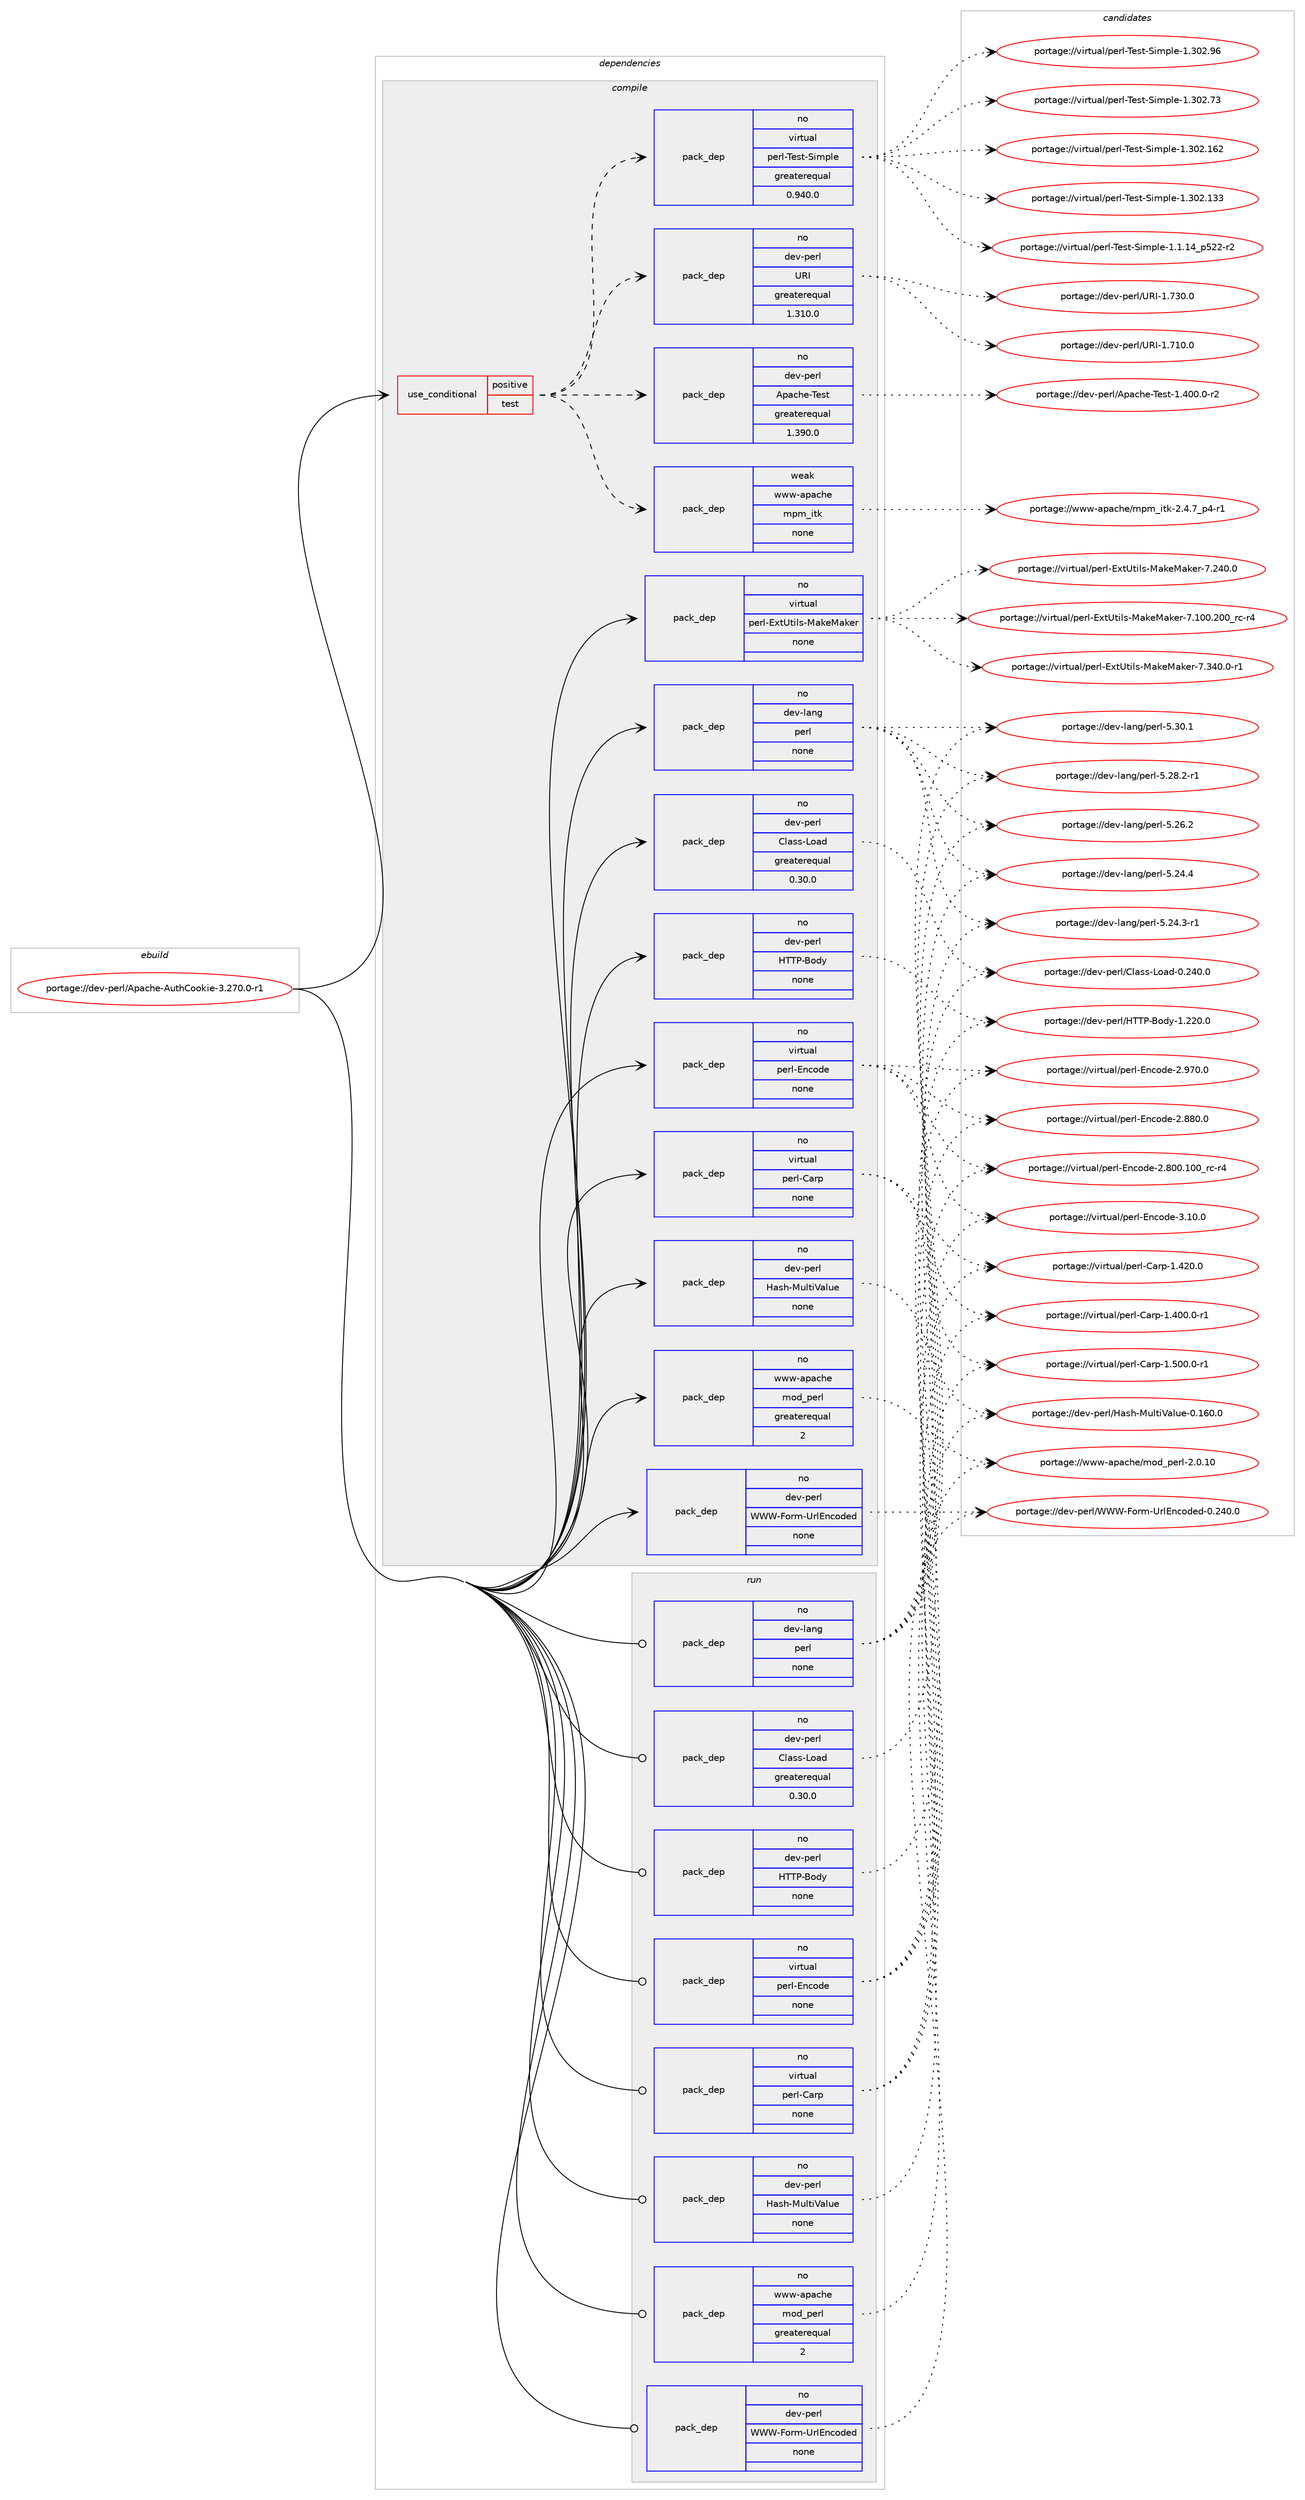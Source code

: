 digraph prolog {

# *************
# Graph options
# *************

newrank=true;
concentrate=true;
compound=true;
graph [rankdir=LR,fontname=Helvetica,fontsize=10,ranksep=1.5];#, ranksep=2.5, nodesep=0.2];
edge  [arrowhead=vee];
node  [fontname=Helvetica,fontsize=10];

# **********
# The ebuild
# **********

subgraph cluster_leftcol {
color=gray;
label=<<i>ebuild</i>>;
id [label="portage://dev-perl/Apache-AuthCookie-3.270.0-r1", color=red, width=4, href="../dev-perl/Apache-AuthCookie-3.270.0-r1.svg"];
}

# ****************
# The dependencies
# ****************

subgraph cluster_midcol {
color=gray;
label=<<i>dependencies</i>>;
subgraph cluster_compile {
fillcolor="#eeeeee";
style=filled;
label=<<i>compile</i>>;
subgraph cond122751 {
dependency500552 [label=<<TABLE BORDER="0" CELLBORDER="1" CELLSPACING="0" CELLPADDING="4"><TR><TD ROWSPAN="3" CELLPADDING="10">use_conditional</TD></TR><TR><TD>positive</TD></TR><TR><TD>test</TD></TR></TABLE>>, shape=none, color=red];
subgraph pack372694 {
dependency500553 [label=<<TABLE BORDER="0" CELLBORDER="1" CELLSPACING="0" CELLPADDING="4" WIDTH="220"><TR><TD ROWSPAN="6" CELLPADDING="30">pack_dep</TD></TR><TR><TD WIDTH="110">no</TD></TR><TR><TD>dev-perl</TD></TR><TR><TD>Apache-Test</TD></TR><TR><TD>greaterequal</TD></TR><TR><TD>1.390.0</TD></TR></TABLE>>, shape=none, color=blue];
}
dependency500552:e -> dependency500553:w [weight=20,style="dashed",arrowhead="vee"];
subgraph pack372695 {
dependency500554 [label=<<TABLE BORDER="0" CELLBORDER="1" CELLSPACING="0" CELLPADDING="4" WIDTH="220"><TR><TD ROWSPAN="6" CELLPADDING="30">pack_dep</TD></TR><TR><TD WIDTH="110">no</TD></TR><TR><TD>dev-perl</TD></TR><TR><TD>URI</TD></TR><TR><TD>greaterequal</TD></TR><TR><TD>1.310.0</TD></TR></TABLE>>, shape=none, color=blue];
}
dependency500552:e -> dependency500554:w [weight=20,style="dashed",arrowhead="vee"];
subgraph pack372696 {
dependency500555 [label=<<TABLE BORDER="0" CELLBORDER="1" CELLSPACING="0" CELLPADDING="4" WIDTH="220"><TR><TD ROWSPAN="6" CELLPADDING="30">pack_dep</TD></TR><TR><TD WIDTH="110">no</TD></TR><TR><TD>virtual</TD></TR><TR><TD>perl-Test-Simple</TD></TR><TR><TD>greaterequal</TD></TR><TR><TD>0.940.0</TD></TR></TABLE>>, shape=none, color=blue];
}
dependency500552:e -> dependency500555:w [weight=20,style="dashed",arrowhead="vee"];
subgraph pack372697 {
dependency500556 [label=<<TABLE BORDER="0" CELLBORDER="1" CELLSPACING="0" CELLPADDING="4" WIDTH="220"><TR><TD ROWSPAN="6" CELLPADDING="30">pack_dep</TD></TR><TR><TD WIDTH="110">weak</TD></TR><TR><TD>www-apache</TD></TR><TR><TD>mpm_itk</TD></TR><TR><TD>none</TD></TR><TR><TD></TD></TR></TABLE>>, shape=none, color=blue];
}
dependency500552:e -> dependency500556:w [weight=20,style="dashed",arrowhead="vee"];
}
id:e -> dependency500552:w [weight=20,style="solid",arrowhead="vee"];
subgraph pack372698 {
dependency500557 [label=<<TABLE BORDER="0" CELLBORDER="1" CELLSPACING="0" CELLPADDING="4" WIDTH="220"><TR><TD ROWSPAN="6" CELLPADDING="30">pack_dep</TD></TR><TR><TD WIDTH="110">no</TD></TR><TR><TD>dev-lang</TD></TR><TR><TD>perl</TD></TR><TR><TD>none</TD></TR><TR><TD></TD></TR></TABLE>>, shape=none, color=blue];
}
id:e -> dependency500557:w [weight=20,style="solid",arrowhead="vee"];
subgraph pack372699 {
dependency500558 [label=<<TABLE BORDER="0" CELLBORDER="1" CELLSPACING="0" CELLPADDING="4" WIDTH="220"><TR><TD ROWSPAN="6" CELLPADDING="30">pack_dep</TD></TR><TR><TD WIDTH="110">no</TD></TR><TR><TD>dev-perl</TD></TR><TR><TD>Class-Load</TD></TR><TR><TD>greaterequal</TD></TR><TR><TD>0.30.0</TD></TR></TABLE>>, shape=none, color=blue];
}
id:e -> dependency500558:w [weight=20,style="solid",arrowhead="vee"];
subgraph pack372700 {
dependency500559 [label=<<TABLE BORDER="0" CELLBORDER="1" CELLSPACING="0" CELLPADDING="4" WIDTH="220"><TR><TD ROWSPAN="6" CELLPADDING="30">pack_dep</TD></TR><TR><TD WIDTH="110">no</TD></TR><TR><TD>dev-perl</TD></TR><TR><TD>HTTP-Body</TD></TR><TR><TD>none</TD></TR><TR><TD></TD></TR></TABLE>>, shape=none, color=blue];
}
id:e -> dependency500559:w [weight=20,style="solid",arrowhead="vee"];
subgraph pack372701 {
dependency500560 [label=<<TABLE BORDER="0" CELLBORDER="1" CELLSPACING="0" CELLPADDING="4" WIDTH="220"><TR><TD ROWSPAN="6" CELLPADDING="30">pack_dep</TD></TR><TR><TD WIDTH="110">no</TD></TR><TR><TD>dev-perl</TD></TR><TR><TD>Hash-MultiValue</TD></TR><TR><TD>none</TD></TR><TR><TD></TD></TR></TABLE>>, shape=none, color=blue];
}
id:e -> dependency500560:w [weight=20,style="solid",arrowhead="vee"];
subgraph pack372702 {
dependency500561 [label=<<TABLE BORDER="0" CELLBORDER="1" CELLSPACING="0" CELLPADDING="4" WIDTH="220"><TR><TD ROWSPAN="6" CELLPADDING="30">pack_dep</TD></TR><TR><TD WIDTH="110">no</TD></TR><TR><TD>dev-perl</TD></TR><TR><TD>WWW-Form-UrlEncoded</TD></TR><TR><TD>none</TD></TR><TR><TD></TD></TR></TABLE>>, shape=none, color=blue];
}
id:e -> dependency500561:w [weight=20,style="solid",arrowhead="vee"];
subgraph pack372703 {
dependency500562 [label=<<TABLE BORDER="0" CELLBORDER="1" CELLSPACING="0" CELLPADDING="4" WIDTH="220"><TR><TD ROWSPAN="6" CELLPADDING="30">pack_dep</TD></TR><TR><TD WIDTH="110">no</TD></TR><TR><TD>virtual</TD></TR><TR><TD>perl-Carp</TD></TR><TR><TD>none</TD></TR><TR><TD></TD></TR></TABLE>>, shape=none, color=blue];
}
id:e -> dependency500562:w [weight=20,style="solid",arrowhead="vee"];
subgraph pack372704 {
dependency500563 [label=<<TABLE BORDER="0" CELLBORDER="1" CELLSPACING="0" CELLPADDING="4" WIDTH="220"><TR><TD ROWSPAN="6" CELLPADDING="30">pack_dep</TD></TR><TR><TD WIDTH="110">no</TD></TR><TR><TD>virtual</TD></TR><TR><TD>perl-Encode</TD></TR><TR><TD>none</TD></TR><TR><TD></TD></TR></TABLE>>, shape=none, color=blue];
}
id:e -> dependency500563:w [weight=20,style="solid",arrowhead="vee"];
subgraph pack372705 {
dependency500564 [label=<<TABLE BORDER="0" CELLBORDER="1" CELLSPACING="0" CELLPADDING="4" WIDTH="220"><TR><TD ROWSPAN="6" CELLPADDING="30">pack_dep</TD></TR><TR><TD WIDTH="110">no</TD></TR><TR><TD>virtual</TD></TR><TR><TD>perl-ExtUtils-MakeMaker</TD></TR><TR><TD>none</TD></TR><TR><TD></TD></TR></TABLE>>, shape=none, color=blue];
}
id:e -> dependency500564:w [weight=20,style="solid",arrowhead="vee"];
subgraph pack372706 {
dependency500565 [label=<<TABLE BORDER="0" CELLBORDER="1" CELLSPACING="0" CELLPADDING="4" WIDTH="220"><TR><TD ROWSPAN="6" CELLPADDING="30">pack_dep</TD></TR><TR><TD WIDTH="110">no</TD></TR><TR><TD>www-apache</TD></TR><TR><TD>mod_perl</TD></TR><TR><TD>greaterequal</TD></TR><TR><TD>2</TD></TR></TABLE>>, shape=none, color=blue];
}
id:e -> dependency500565:w [weight=20,style="solid",arrowhead="vee"];
}
subgraph cluster_compileandrun {
fillcolor="#eeeeee";
style=filled;
label=<<i>compile and run</i>>;
}
subgraph cluster_run {
fillcolor="#eeeeee";
style=filled;
label=<<i>run</i>>;
subgraph pack372707 {
dependency500566 [label=<<TABLE BORDER="0" CELLBORDER="1" CELLSPACING="0" CELLPADDING="4" WIDTH="220"><TR><TD ROWSPAN="6" CELLPADDING="30">pack_dep</TD></TR><TR><TD WIDTH="110">no</TD></TR><TR><TD>dev-lang</TD></TR><TR><TD>perl</TD></TR><TR><TD>none</TD></TR><TR><TD></TD></TR></TABLE>>, shape=none, color=blue];
}
id:e -> dependency500566:w [weight=20,style="solid",arrowhead="odot"];
subgraph pack372708 {
dependency500567 [label=<<TABLE BORDER="0" CELLBORDER="1" CELLSPACING="0" CELLPADDING="4" WIDTH="220"><TR><TD ROWSPAN="6" CELLPADDING="30">pack_dep</TD></TR><TR><TD WIDTH="110">no</TD></TR><TR><TD>dev-perl</TD></TR><TR><TD>Class-Load</TD></TR><TR><TD>greaterequal</TD></TR><TR><TD>0.30.0</TD></TR></TABLE>>, shape=none, color=blue];
}
id:e -> dependency500567:w [weight=20,style="solid",arrowhead="odot"];
subgraph pack372709 {
dependency500568 [label=<<TABLE BORDER="0" CELLBORDER="1" CELLSPACING="0" CELLPADDING="4" WIDTH="220"><TR><TD ROWSPAN="6" CELLPADDING="30">pack_dep</TD></TR><TR><TD WIDTH="110">no</TD></TR><TR><TD>dev-perl</TD></TR><TR><TD>HTTP-Body</TD></TR><TR><TD>none</TD></TR><TR><TD></TD></TR></TABLE>>, shape=none, color=blue];
}
id:e -> dependency500568:w [weight=20,style="solid",arrowhead="odot"];
subgraph pack372710 {
dependency500569 [label=<<TABLE BORDER="0" CELLBORDER="1" CELLSPACING="0" CELLPADDING="4" WIDTH="220"><TR><TD ROWSPAN="6" CELLPADDING="30">pack_dep</TD></TR><TR><TD WIDTH="110">no</TD></TR><TR><TD>dev-perl</TD></TR><TR><TD>Hash-MultiValue</TD></TR><TR><TD>none</TD></TR><TR><TD></TD></TR></TABLE>>, shape=none, color=blue];
}
id:e -> dependency500569:w [weight=20,style="solid",arrowhead="odot"];
subgraph pack372711 {
dependency500570 [label=<<TABLE BORDER="0" CELLBORDER="1" CELLSPACING="0" CELLPADDING="4" WIDTH="220"><TR><TD ROWSPAN="6" CELLPADDING="30">pack_dep</TD></TR><TR><TD WIDTH="110">no</TD></TR><TR><TD>dev-perl</TD></TR><TR><TD>WWW-Form-UrlEncoded</TD></TR><TR><TD>none</TD></TR><TR><TD></TD></TR></TABLE>>, shape=none, color=blue];
}
id:e -> dependency500570:w [weight=20,style="solid",arrowhead="odot"];
subgraph pack372712 {
dependency500571 [label=<<TABLE BORDER="0" CELLBORDER="1" CELLSPACING="0" CELLPADDING="4" WIDTH="220"><TR><TD ROWSPAN="6" CELLPADDING="30">pack_dep</TD></TR><TR><TD WIDTH="110">no</TD></TR><TR><TD>virtual</TD></TR><TR><TD>perl-Carp</TD></TR><TR><TD>none</TD></TR><TR><TD></TD></TR></TABLE>>, shape=none, color=blue];
}
id:e -> dependency500571:w [weight=20,style="solid",arrowhead="odot"];
subgraph pack372713 {
dependency500572 [label=<<TABLE BORDER="0" CELLBORDER="1" CELLSPACING="0" CELLPADDING="4" WIDTH="220"><TR><TD ROWSPAN="6" CELLPADDING="30">pack_dep</TD></TR><TR><TD WIDTH="110">no</TD></TR><TR><TD>virtual</TD></TR><TR><TD>perl-Encode</TD></TR><TR><TD>none</TD></TR><TR><TD></TD></TR></TABLE>>, shape=none, color=blue];
}
id:e -> dependency500572:w [weight=20,style="solid",arrowhead="odot"];
subgraph pack372714 {
dependency500573 [label=<<TABLE BORDER="0" CELLBORDER="1" CELLSPACING="0" CELLPADDING="4" WIDTH="220"><TR><TD ROWSPAN="6" CELLPADDING="30">pack_dep</TD></TR><TR><TD WIDTH="110">no</TD></TR><TR><TD>www-apache</TD></TR><TR><TD>mod_perl</TD></TR><TR><TD>greaterequal</TD></TR><TR><TD>2</TD></TR></TABLE>>, shape=none, color=blue];
}
id:e -> dependency500573:w [weight=20,style="solid",arrowhead="odot"];
}
}

# **************
# The candidates
# **************

subgraph cluster_choices {
rank=same;
color=gray;
label=<<i>candidates</i>>;

subgraph choice372694 {
color=black;
nodesep=1;
choice1001011184511210111410847651129799104101458410111511645494652484846484511450 [label="portage://dev-perl/Apache-Test-1.400.0-r2", color=red, width=4,href="../dev-perl/Apache-Test-1.400.0-r2.svg"];
dependency500553:e -> choice1001011184511210111410847651129799104101458410111511645494652484846484511450:w [style=dotted,weight="100"];
}
subgraph choice372695 {
color=black;
nodesep=1;
choice10010111845112101114108478582734549465551484648 [label="portage://dev-perl/URI-1.730.0", color=red, width=4,href="../dev-perl/URI-1.730.0.svg"];
choice10010111845112101114108478582734549465549484648 [label="portage://dev-perl/URI-1.710.0", color=red, width=4,href="../dev-perl/URI-1.710.0.svg"];
dependency500554:e -> choice10010111845112101114108478582734549465551484648:w [style=dotted,weight="100"];
dependency500554:e -> choice10010111845112101114108478582734549465549484648:w [style=dotted,weight="100"];
}
subgraph choice372696 {
color=black;
nodesep=1;
choice118105114116117971084711210111410845841011151164583105109112108101454946514850465754 [label="portage://virtual/perl-Test-Simple-1.302.96", color=red, width=4,href="../virtual/perl-Test-Simple-1.302.96.svg"];
choice118105114116117971084711210111410845841011151164583105109112108101454946514850465551 [label="portage://virtual/perl-Test-Simple-1.302.73", color=red, width=4,href="../virtual/perl-Test-Simple-1.302.73.svg"];
choice11810511411611797108471121011141084584101115116458310510911210810145494651485046495450 [label="portage://virtual/perl-Test-Simple-1.302.162", color=red, width=4,href="../virtual/perl-Test-Simple-1.302.162.svg"];
choice11810511411611797108471121011141084584101115116458310510911210810145494651485046495151 [label="portage://virtual/perl-Test-Simple-1.302.133", color=red, width=4,href="../virtual/perl-Test-Simple-1.302.133.svg"];
choice11810511411611797108471121011141084584101115116458310510911210810145494649464952951125350504511450 [label="portage://virtual/perl-Test-Simple-1.1.14_p522-r2", color=red, width=4,href="../virtual/perl-Test-Simple-1.1.14_p522-r2.svg"];
dependency500555:e -> choice118105114116117971084711210111410845841011151164583105109112108101454946514850465754:w [style=dotted,weight="100"];
dependency500555:e -> choice118105114116117971084711210111410845841011151164583105109112108101454946514850465551:w [style=dotted,weight="100"];
dependency500555:e -> choice11810511411611797108471121011141084584101115116458310510911210810145494651485046495450:w [style=dotted,weight="100"];
dependency500555:e -> choice11810511411611797108471121011141084584101115116458310510911210810145494651485046495151:w [style=dotted,weight="100"];
dependency500555:e -> choice11810511411611797108471121011141084584101115116458310510911210810145494649464952951125350504511450:w [style=dotted,weight="100"];
}
subgraph choice372697 {
color=black;
nodesep=1;
choice11911911945971129799104101471091121099510511610745504652465595112524511449 [label="portage://www-apache/mpm_itk-2.4.7_p4-r1", color=red, width=4,href="../www-apache/mpm_itk-2.4.7_p4-r1.svg"];
dependency500556:e -> choice11911911945971129799104101471091121099510511610745504652465595112524511449:w [style=dotted,weight="100"];
}
subgraph choice372698 {
color=black;
nodesep=1;
choice10010111845108971101034711210111410845534651484649 [label="portage://dev-lang/perl-5.30.1", color=red, width=4,href="../dev-lang/perl-5.30.1.svg"];
choice100101118451089711010347112101114108455346505646504511449 [label="portage://dev-lang/perl-5.28.2-r1", color=red, width=4,href="../dev-lang/perl-5.28.2-r1.svg"];
choice10010111845108971101034711210111410845534650544650 [label="portage://dev-lang/perl-5.26.2", color=red, width=4,href="../dev-lang/perl-5.26.2.svg"];
choice10010111845108971101034711210111410845534650524652 [label="portage://dev-lang/perl-5.24.4", color=red, width=4,href="../dev-lang/perl-5.24.4.svg"];
choice100101118451089711010347112101114108455346505246514511449 [label="portage://dev-lang/perl-5.24.3-r1", color=red, width=4,href="../dev-lang/perl-5.24.3-r1.svg"];
dependency500557:e -> choice10010111845108971101034711210111410845534651484649:w [style=dotted,weight="100"];
dependency500557:e -> choice100101118451089711010347112101114108455346505646504511449:w [style=dotted,weight="100"];
dependency500557:e -> choice10010111845108971101034711210111410845534650544650:w [style=dotted,weight="100"];
dependency500557:e -> choice10010111845108971101034711210111410845534650524652:w [style=dotted,weight="100"];
dependency500557:e -> choice100101118451089711010347112101114108455346505246514511449:w [style=dotted,weight="100"];
}
subgraph choice372699 {
color=black;
nodesep=1;
choice100101118451121011141084767108971151154576111971004548465052484648 [label="portage://dev-perl/Class-Load-0.240.0", color=red, width=4,href="../dev-perl/Class-Load-0.240.0.svg"];
dependency500558:e -> choice100101118451121011141084767108971151154576111971004548465052484648:w [style=dotted,weight="100"];
}
subgraph choice372700 {
color=black;
nodesep=1;
choice10010111845112101114108477284848045661111001214549465050484648 [label="portage://dev-perl/HTTP-Body-1.220.0", color=red, width=4,href="../dev-perl/HTTP-Body-1.220.0.svg"];
dependency500559:e -> choice10010111845112101114108477284848045661111001214549465050484648:w [style=dotted,weight="100"];
}
subgraph choice372701 {
color=black;
nodesep=1;
choice10010111845112101114108477297115104457711710811610586971081171014548464954484648 [label="portage://dev-perl/Hash-MultiValue-0.160.0", color=red, width=4,href="../dev-perl/Hash-MultiValue-0.160.0.svg"];
dependency500560:e -> choice10010111845112101114108477297115104457711710811610586971081171014548464954484648:w [style=dotted,weight="100"];
}
subgraph choice372702 {
color=black;
nodesep=1;
choice10010111845112101114108478787874570111114109458511410869110991111001011004548465052484648 [label="portage://dev-perl/WWW-Form-UrlEncoded-0.240.0", color=red, width=4,href="../dev-perl/WWW-Form-UrlEncoded-0.240.0.svg"];
dependency500561:e -> choice10010111845112101114108478787874570111114109458511410869110991111001011004548465052484648:w [style=dotted,weight="100"];
}
subgraph choice372703 {
color=black;
nodesep=1;
choice118105114116117971084711210111410845679711411245494653484846484511449 [label="portage://virtual/perl-Carp-1.500.0-r1", color=red, width=4,href="../virtual/perl-Carp-1.500.0-r1.svg"];
choice11810511411611797108471121011141084567971141124549465250484648 [label="portage://virtual/perl-Carp-1.420.0", color=red, width=4,href="../virtual/perl-Carp-1.420.0.svg"];
choice118105114116117971084711210111410845679711411245494652484846484511449 [label="portage://virtual/perl-Carp-1.400.0-r1", color=red, width=4,href="../virtual/perl-Carp-1.400.0-r1.svg"];
dependency500562:e -> choice118105114116117971084711210111410845679711411245494653484846484511449:w [style=dotted,weight="100"];
dependency500562:e -> choice11810511411611797108471121011141084567971141124549465250484648:w [style=dotted,weight="100"];
dependency500562:e -> choice118105114116117971084711210111410845679711411245494652484846484511449:w [style=dotted,weight="100"];
}
subgraph choice372704 {
color=black;
nodesep=1;
choice118105114116117971084711210111410845691109911110010145514649484648 [label="portage://virtual/perl-Encode-3.10.0", color=red, width=4,href="../virtual/perl-Encode-3.10.0.svg"];
choice11810511411611797108471121011141084569110991111001014550465755484648 [label="portage://virtual/perl-Encode-2.970.0", color=red, width=4,href="../virtual/perl-Encode-2.970.0.svg"];
choice11810511411611797108471121011141084569110991111001014550465656484648 [label="portage://virtual/perl-Encode-2.880.0", color=red, width=4,href="../virtual/perl-Encode-2.880.0.svg"];
choice11810511411611797108471121011141084569110991111001014550465648484649484895114994511452 [label="portage://virtual/perl-Encode-2.800.100_rc-r4", color=red, width=4,href="../virtual/perl-Encode-2.800.100_rc-r4.svg"];
dependency500563:e -> choice118105114116117971084711210111410845691109911110010145514649484648:w [style=dotted,weight="100"];
dependency500563:e -> choice11810511411611797108471121011141084569110991111001014550465755484648:w [style=dotted,weight="100"];
dependency500563:e -> choice11810511411611797108471121011141084569110991111001014550465656484648:w [style=dotted,weight="100"];
dependency500563:e -> choice11810511411611797108471121011141084569110991111001014550465648484649484895114994511452:w [style=dotted,weight="100"];
}
subgraph choice372705 {
color=black;
nodesep=1;
choice1181051141161179710847112101114108456912011685116105108115457797107101779710710111445554651524846484511449 [label="portage://virtual/perl-ExtUtils-MakeMaker-7.340.0-r1", color=red, width=4,href="../virtual/perl-ExtUtils-MakeMaker-7.340.0-r1.svg"];
choice118105114116117971084711210111410845691201168511610510811545779710710177971071011144555465052484648 [label="portage://virtual/perl-ExtUtils-MakeMaker-7.240.0", color=red, width=4,href="../virtual/perl-ExtUtils-MakeMaker-7.240.0.svg"];
choice118105114116117971084711210111410845691201168511610510811545779710710177971071011144555464948484650484895114994511452 [label="portage://virtual/perl-ExtUtils-MakeMaker-7.100.200_rc-r4", color=red, width=4,href="../virtual/perl-ExtUtils-MakeMaker-7.100.200_rc-r4.svg"];
dependency500564:e -> choice1181051141161179710847112101114108456912011685116105108115457797107101779710710111445554651524846484511449:w [style=dotted,weight="100"];
dependency500564:e -> choice118105114116117971084711210111410845691201168511610510811545779710710177971071011144555465052484648:w [style=dotted,weight="100"];
dependency500564:e -> choice118105114116117971084711210111410845691201168511610510811545779710710177971071011144555464948484650484895114994511452:w [style=dotted,weight="100"];
}
subgraph choice372706 {
color=black;
nodesep=1;
choice11911911945971129799104101471091111009511210111410845504648464948 [label="portage://www-apache/mod_perl-2.0.10", color=red, width=4,href="../www-apache/mod_perl-2.0.10.svg"];
dependency500565:e -> choice11911911945971129799104101471091111009511210111410845504648464948:w [style=dotted,weight="100"];
}
subgraph choice372707 {
color=black;
nodesep=1;
choice10010111845108971101034711210111410845534651484649 [label="portage://dev-lang/perl-5.30.1", color=red, width=4,href="../dev-lang/perl-5.30.1.svg"];
choice100101118451089711010347112101114108455346505646504511449 [label="portage://dev-lang/perl-5.28.2-r1", color=red, width=4,href="../dev-lang/perl-5.28.2-r1.svg"];
choice10010111845108971101034711210111410845534650544650 [label="portage://dev-lang/perl-5.26.2", color=red, width=4,href="../dev-lang/perl-5.26.2.svg"];
choice10010111845108971101034711210111410845534650524652 [label="portage://dev-lang/perl-5.24.4", color=red, width=4,href="../dev-lang/perl-5.24.4.svg"];
choice100101118451089711010347112101114108455346505246514511449 [label="portage://dev-lang/perl-5.24.3-r1", color=red, width=4,href="../dev-lang/perl-5.24.3-r1.svg"];
dependency500566:e -> choice10010111845108971101034711210111410845534651484649:w [style=dotted,weight="100"];
dependency500566:e -> choice100101118451089711010347112101114108455346505646504511449:w [style=dotted,weight="100"];
dependency500566:e -> choice10010111845108971101034711210111410845534650544650:w [style=dotted,weight="100"];
dependency500566:e -> choice10010111845108971101034711210111410845534650524652:w [style=dotted,weight="100"];
dependency500566:e -> choice100101118451089711010347112101114108455346505246514511449:w [style=dotted,weight="100"];
}
subgraph choice372708 {
color=black;
nodesep=1;
choice100101118451121011141084767108971151154576111971004548465052484648 [label="portage://dev-perl/Class-Load-0.240.0", color=red, width=4,href="../dev-perl/Class-Load-0.240.0.svg"];
dependency500567:e -> choice100101118451121011141084767108971151154576111971004548465052484648:w [style=dotted,weight="100"];
}
subgraph choice372709 {
color=black;
nodesep=1;
choice10010111845112101114108477284848045661111001214549465050484648 [label="portage://dev-perl/HTTP-Body-1.220.0", color=red, width=4,href="../dev-perl/HTTP-Body-1.220.0.svg"];
dependency500568:e -> choice10010111845112101114108477284848045661111001214549465050484648:w [style=dotted,weight="100"];
}
subgraph choice372710 {
color=black;
nodesep=1;
choice10010111845112101114108477297115104457711710811610586971081171014548464954484648 [label="portage://dev-perl/Hash-MultiValue-0.160.0", color=red, width=4,href="../dev-perl/Hash-MultiValue-0.160.0.svg"];
dependency500569:e -> choice10010111845112101114108477297115104457711710811610586971081171014548464954484648:w [style=dotted,weight="100"];
}
subgraph choice372711 {
color=black;
nodesep=1;
choice10010111845112101114108478787874570111114109458511410869110991111001011004548465052484648 [label="portage://dev-perl/WWW-Form-UrlEncoded-0.240.0", color=red, width=4,href="../dev-perl/WWW-Form-UrlEncoded-0.240.0.svg"];
dependency500570:e -> choice10010111845112101114108478787874570111114109458511410869110991111001011004548465052484648:w [style=dotted,weight="100"];
}
subgraph choice372712 {
color=black;
nodesep=1;
choice118105114116117971084711210111410845679711411245494653484846484511449 [label="portage://virtual/perl-Carp-1.500.0-r1", color=red, width=4,href="../virtual/perl-Carp-1.500.0-r1.svg"];
choice11810511411611797108471121011141084567971141124549465250484648 [label="portage://virtual/perl-Carp-1.420.0", color=red, width=4,href="../virtual/perl-Carp-1.420.0.svg"];
choice118105114116117971084711210111410845679711411245494652484846484511449 [label="portage://virtual/perl-Carp-1.400.0-r1", color=red, width=4,href="../virtual/perl-Carp-1.400.0-r1.svg"];
dependency500571:e -> choice118105114116117971084711210111410845679711411245494653484846484511449:w [style=dotted,weight="100"];
dependency500571:e -> choice11810511411611797108471121011141084567971141124549465250484648:w [style=dotted,weight="100"];
dependency500571:e -> choice118105114116117971084711210111410845679711411245494652484846484511449:w [style=dotted,weight="100"];
}
subgraph choice372713 {
color=black;
nodesep=1;
choice118105114116117971084711210111410845691109911110010145514649484648 [label="portage://virtual/perl-Encode-3.10.0", color=red, width=4,href="../virtual/perl-Encode-3.10.0.svg"];
choice11810511411611797108471121011141084569110991111001014550465755484648 [label="portage://virtual/perl-Encode-2.970.0", color=red, width=4,href="../virtual/perl-Encode-2.970.0.svg"];
choice11810511411611797108471121011141084569110991111001014550465656484648 [label="portage://virtual/perl-Encode-2.880.0", color=red, width=4,href="../virtual/perl-Encode-2.880.0.svg"];
choice11810511411611797108471121011141084569110991111001014550465648484649484895114994511452 [label="portage://virtual/perl-Encode-2.800.100_rc-r4", color=red, width=4,href="../virtual/perl-Encode-2.800.100_rc-r4.svg"];
dependency500572:e -> choice118105114116117971084711210111410845691109911110010145514649484648:w [style=dotted,weight="100"];
dependency500572:e -> choice11810511411611797108471121011141084569110991111001014550465755484648:w [style=dotted,weight="100"];
dependency500572:e -> choice11810511411611797108471121011141084569110991111001014550465656484648:w [style=dotted,weight="100"];
dependency500572:e -> choice11810511411611797108471121011141084569110991111001014550465648484649484895114994511452:w [style=dotted,weight="100"];
}
subgraph choice372714 {
color=black;
nodesep=1;
choice11911911945971129799104101471091111009511210111410845504648464948 [label="portage://www-apache/mod_perl-2.0.10", color=red, width=4,href="../www-apache/mod_perl-2.0.10.svg"];
dependency500573:e -> choice11911911945971129799104101471091111009511210111410845504648464948:w [style=dotted,weight="100"];
}
}

}

